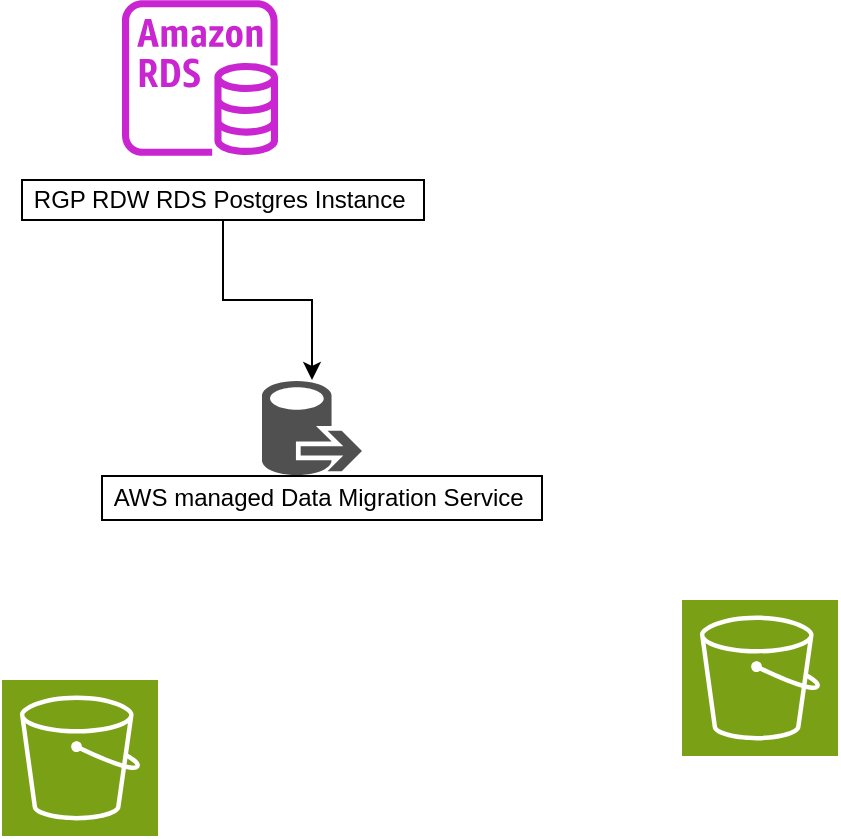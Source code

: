 <mxfile version="24.8.4">
  <diagram name="Page-1" id="RtcvBCFitgIsofb3k9Fe">
    <mxGraphModel dx="1226" dy="709" grid="1" gridSize="10" guides="1" tooltips="1" connect="1" arrows="1" fold="1" page="1" pageScale="1" pageWidth="850" pageHeight="1100" math="0" shadow="0">
      <root>
        <mxCell id="0" />
        <mxCell id="1" parent="0" />
        <mxCell id="x5c_Fmgo2Edh-NOIzDAB-1" value="" style="sketch=0;outlineConnect=0;fontColor=#232F3E;gradientColor=none;fillColor=#C925D1;strokeColor=none;dashed=0;verticalLabelPosition=bottom;verticalAlign=top;align=center;html=1;fontSize=12;fontStyle=0;aspect=fixed;pointerEvents=1;shape=mxgraph.aws4.rds_instance;" vertex="1" parent="1">
          <mxGeometry x="80" y="50" width="78" height="78" as="geometry" />
        </mxCell>
        <mxCell id="x5c_Fmgo2Edh-NOIzDAB-5" value="" style="sketch=0;points=[[0,0,0],[0.25,0,0],[0.5,0,0],[0.75,0,0],[1,0,0],[0,1,0],[0.25,1,0],[0.5,1,0],[0.75,1,0],[1,1,0],[0,0.25,0],[0,0.5,0],[0,0.75,0],[1,0.25,0],[1,0.5,0],[1,0.75,0]];outlineConnect=0;fontColor=#232F3E;fillColor=#7AA116;strokeColor=#ffffff;dashed=0;verticalLabelPosition=bottom;verticalAlign=top;align=center;html=1;fontSize=12;fontStyle=0;aspect=fixed;shape=mxgraph.aws4.resourceIcon;resIcon=mxgraph.aws4.s3;" vertex="1" parent="1">
          <mxGeometry x="20" y="390" width="78" height="78" as="geometry" />
        </mxCell>
        <mxCell id="x5c_Fmgo2Edh-NOIzDAB-6" value="" style="sketch=0;points=[[0,0,0],[0.25,0,0],[0.5,0,0],[0.75,0,0],[1,0,0],[0,1,0],[0.25,1,0],[0.5,1,0],[0.75,1,0],[1,1,0],[0,0.25,0],[0,0.5,0],[0,0.75,0],[1,0.25,0],[1,0.5,0],[1,0.75,0]];outlineConnect=0;fontColor=#232F3E;fillColor=#7AA116;strokeColor=#ffffff;dashed=0;verticalLabelPosition=bottom;verticalAlign=top;align=center;html=1;fontSize=12;fontStyle=0;aspect=fixed;shape=mxgraph.aws4.resourceIcon;resIcon=mxgraph.aws4.s3;" vertex="1" parent="1">
          <mxGeometry x="360" y="350" width="78" height="78" as="geometry" />
        </mxCell>
        <mxCell id="x5c_Fmgo2Edh-NOIzDAB-7" value="" style="sketch=0;pointerEvents=1;shadow=0;dashed=0;html=1;strokeColor=none;labelPosition=center;verticalLabelPosition=bottom;verticalAlign=top;align=center;fillColor=#505050;shape=mxgraph.mscae.intune.data_migration_wizard" vertex="1" parent="1">
          <mxGeometry x="150" y="240" width="50" height="48" as="geometry" />
        </mxCell>
        <mxCell id="x5c_Fmgo2Edh-NOIzDAB-9" style="edgeStyle=orthogonalEdgeStyle;rounded=0;orthogonalLoop=1;jettySize=auto;html=1;" edge="1" parent="1" source="x5c_Fmgo2Edh-NOIzDAB-8" target="x5c_Fmgo2Edh-NOIzDAB-7">
          <mxGeometry relative="1" as="geometry" />
        </mxCell>
        <mxCell id="x5c_Fmgo2Edh-NOIzDAB-8" value="RGP RDW RDS Postgres Instance&amp;nbsp;" style="rounded=0;whiteSpace=wrap;html=1;" vertex="1" parent="1">
          <mxGeometry x="30" y="140" width="201" height="20" as="geometry" />
        </mxCell>
        <mxCell id="x5c_Fmgo2Edh-NOIzDAB-10" value="AWS managed Data Migration Service&amp;nbsp;" style="rounded=0;whiteSpace=wrap;html=1;" vertex="1" parent="1">
          <mxGeometry x="70" y="288" width="220" height="22" as="geometry" />
        </mxCell>
      </root>
    </mxGraphModel>
  </diagram>
</mxfile>
